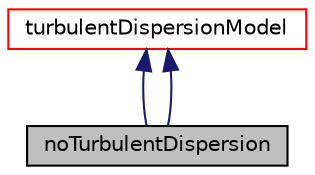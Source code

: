 digraph "noTurbulentDispersion"
{
  bgcolor="transparent";
  edge [fontname="Helvetica",fontsize="10",labelfontname="Helvetica",labelfontsize="10"];
  node [fontname="Helvetica",fontsize="10",shape=record];
  Node2 [label="noTurbulentDispersion",height=0.2,width=0.4,color="black", fillcolor="grey75", style="filled", fontcolor="black"];
  Node3 -> Node2 [dir="back",color="midnightblue",fontsize="10",style="solid",fontname="Helvetica"];
  Node3 [label="turbulentDispersionModel",height=0.2,width=0.4,color="red",URL="$a02544.html"];
  Node3 -> Node2 [dir="back",color="midnightblue",fontsize="10",style="solid",fontname="Helvetica"];
}
